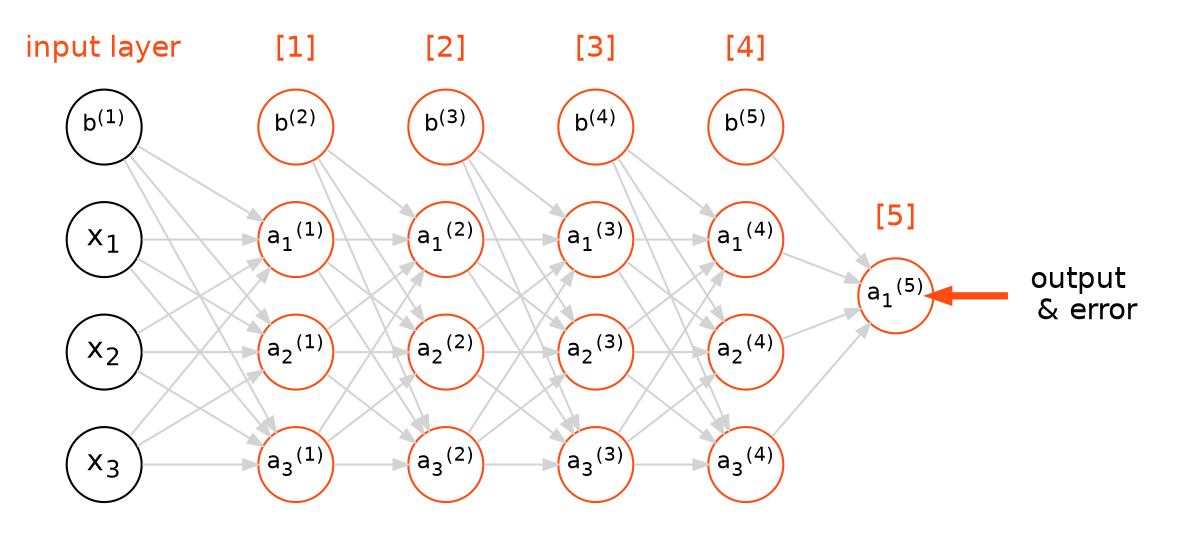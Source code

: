 digraph G {
        graph [fontname = "helvetica", splines=line];
        node [fontname = "helvetica"];
        edge [fontname = "helvetica", color=lightgrey arrowsize=.7];
        rankdir=LR
	splines=line
        
        node [fixedsize=true, label=""];

       subgraph cluster_0 {
		color=white;
		node [style=solid,color=black, shape=circle,];
		x0 x1 x2 x3 ;
		x3[label=<x<SUB>3</SUB>>]
		x2[label=<x<SUB>2</SUB>>]
		x1[label=<x<SUB>1</SUB>>]
		x0[label=<b<SUP>(1)</SUP>>, fontsize=11]
		#label= <<font color="#FF4A11">Inputs</font>>
		label = <<font color="#FF4A11">input layer</font>>;
	}

	subgraph cluster_1 {
		color=white;
		node [style=solid,color="#FF4A11", shape=circle];
        a01 a11 a21 a31;
		a01[label=<b<SUP>(2)</SUP>>, fontsize=11]
		a11[label=<a<SUB>2</SUB><SUP>(1)</SUP>>, fontsize=11]
		a21[label=<a<SUB>3</SUB><SUP>(1)</SUP>>, fontsize=11]
		a31[label=<a<SUB>1</SUB><SUP>(1)</SUP>>, fontsize=11]
		label = <<font color="#FF4A11">[1]</font>>;
	}

	subgraph cluster_2 {
		color=white;
		node [style=solid,color="#FF4A11", shape=circle];
        a02 a12 a22 a32;
		a02[label=<b<SUP>(3)</SUP>>, fontsize=11]
		a12[label=<a<SUB>2</SUB><SUP>(2)</SUP>>, fontsize=11]
		a22[label=<a<SUB>3</SUB><SUP>(2)</SUP>>, fontsize=11]
		a32[label=<a<SUB>1</SUB><SUP>(2)</SUP>>, fontsize=11]
		label = <<font color="#FF4A11">[2]</font>>;
	}

	subgraph cluster_3 {
		color=white;
		node [style=solid,color="#FF4A11", shape=circle];
        a03 a13 a23 a33;
		a03[label=<b<SUP>(4)</SUP>>, fontsize=11]
		a13[label=<a<SUB>2</SUB><SUP>(3)</SUP>>, fontsize=11]
		a23[label=<a<SUB>3</SUB><SUP>(3)</SUP>>, fontsize=11]
		a33[label=<a<SUB>1</SUB><SUP>(3)</SUP>>, fontsize=11]
		#label= <<font color="#FF4A11">Output</font>>
		label=<<font color="#FF4A11">[3]</font>>;
	}
	
	subgraph cluster_4 {
		color=white;
		node [style=solid,color="#FF4A11", shape=circle];
        a04 a14 a24 a34;
		a04[label=<b<SUP>(5)</SUP>>, fontsize=11]
		a14[label=<a<SUB>1</SUB><SUP>(4)</SUP>>, fontsize=11]
		a24[label=<a<SUB>2</SUB><SUP>(4)</SUP>>, fontsize=11]
		a34[label=<a<SUB>3</SUB><SUP>(4)</SUP>>, fontsize=11]
		#label= <<font color="#FF4A11">Output</font>>
		label=<<font color="#FF4A11">[4]</font>>;
	}

	subgraph cluster_5 {
		color=white;
		node [style=solid,color="#FF4A11", shape=circle];
        a15;
		a15[label=<a<SUB>1</SUB><SUP>(5)</SUP>> fontsize=11]
        label=<<font color="#FF4A11">[5]</font>>;
	}

	subgraph cluster_6 {
		color=white;
		node [style=solid,color=transparent, shape=circle, fixedsize=true, width=1,];
		O;
		O[label="output \n & error"]
		#label= <<font color="#FF4A11">output</font>>
		#label="layer 3 (output layer)";
	}

        x0 ->a11#[label= <bias unit,<BR /> x<SUB>0</SUB>  = 1<BR /> <BR /><BR />> fontsize=11];
        x0 ->a21;
        x0 ->a31;
        
        x1 -> a11;
        x1 -> a21;
        x1 -> a31;
        
        x2 -> a11;
        x2 -> a21;
        x2 -> a31;
        
        x3 -> a11;
        x3 -> a21;
        x3 -> a31;
        
        a01 -> a12#[label= <bias unit> fontsize=11 color=transparent];
        a01 -> a22#[label= <bias unit> fontsize=11 color=transparent];
        a01 -> a32
        
        a11 -> a12;
        a11 -> a22;
        a11 -> a32;
        
        a21 -> a12;
        a21 -> a22;
        a21 -> a32;
    
        a31 -> a12;
        a31 -> a22;
        a31 -> a32;

        
        a02 -> a13#[label= <bias unit> fontsize=11 color=transparent];
        a02 -> a23#[label= <bias unit> fontsize=11 color=transparent];
        a02 -> a33#[label= <bias unit> fontsize=11 color=transparent];
        
        a12 -> a13#[color=transparent]
        a12 -> a23#[color=transparent]
        a12 -> a33#[color=transparent]
        
        a22 -> a13#[color=transparent]
        a22 -> a23#[color=transparent]
        a22 -> a33#[color=transparent]
        
        a32 -> a13#[color=transparent]
        a32 -> a23#[color=transparent]
        a32 -> a33#[color=transparent]
        
        a03 -> a14#[label= <bias unit> fontsize=11 color=transparent];
        a03 -> a24#[label= <bias unit> fontsize=11 color=transparent];
        a03 -> a34#[label= <bias unit> fontsize=11 color=transparent];
        
        a13 -> a14#[color=transparent]
        a13 -> a24#[color=transparent]
        a13 -> a34#[color=transparent]
    
        a23 -> a14#[color=transparent]
        a23 -> a24#[color=transparent]
        a23 -> a34#[color=transparent]
    
        a33 -> a14#[color=transparent]
        a33 -> a24#[color=transparent]
        a33 -> a34#[color=transparent]

        a04 -> a15
        a14 -> a15
        a24 -> a15
        a34 -> a15

        #a15 -> O
        #backpropagation
        
        #a04 -> a15[dir=back, color="#FF4A11", penwidth="3.5"]
        #a14 -> a15[dir=back, color="#FF4A11", penwidth="3.5"]
        #a24 -> a15[dir=back, color="#FF4A11", penwidth="3.5"]
        #a34 -> a15[dir=back, color="#FF4A11", penwidth="3.5"]
        
        a15 -> O[dir=back, color="#FF4A11", penwidth="3.5"]
        
}